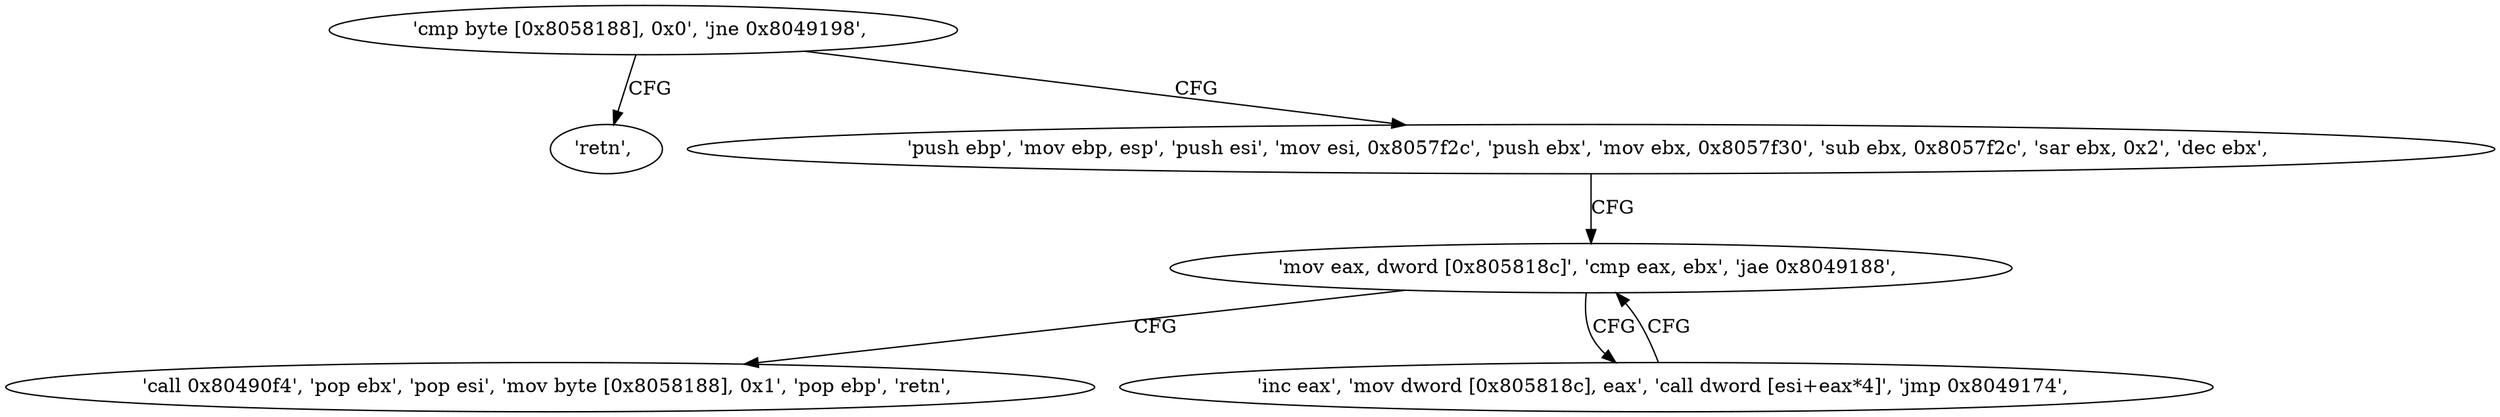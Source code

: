 digraph "func" {
"134517074" [label = "'cmp byte [0x8058188], 0x0', 'jne 0x8049198', " ]
"134517144" [label = "'retn', " ]
"134517083" [label = "'push ebp', 'mov ebp, esp', 'push esi', 'mov esi, 0x8057f2c', 'push ebx', 'mov ebx, 0x8057f30', 'sub ebx, 0x8057f2c', 'sar ebx, 0x2', 'dec ebx', " ]
"134517108" [label = "'mov eax, dword [0x805818c]', 'cmp eax, ebx', 'jae 0x8049188', " ]
"134517128" [label = "'call 0x80490f4', 'pop ebx', 'pop esi', 'mov byte [0x8058188], 0x1', 'pop ebp', 'retn', " ]
"134517117" [label = "'inc eax', 'mov dword [0x805818c], eax', 'call dword [esi+eax*4]', 'jmp 0x8049174', " ]
"134517074" -> "134517144" [ label = "CFG" ]
"134517074" -> "134517083" [ label = "CFG" ]
"134517083" -> "134517108" [ label = "CFG" ]
"134517108" -> "134517128" [ label = "CFG" ]
"134517108" -> "134517117" [ label = "CFG" ]
"134517117" -> "134517108" [ label = "CFG" ]
}
